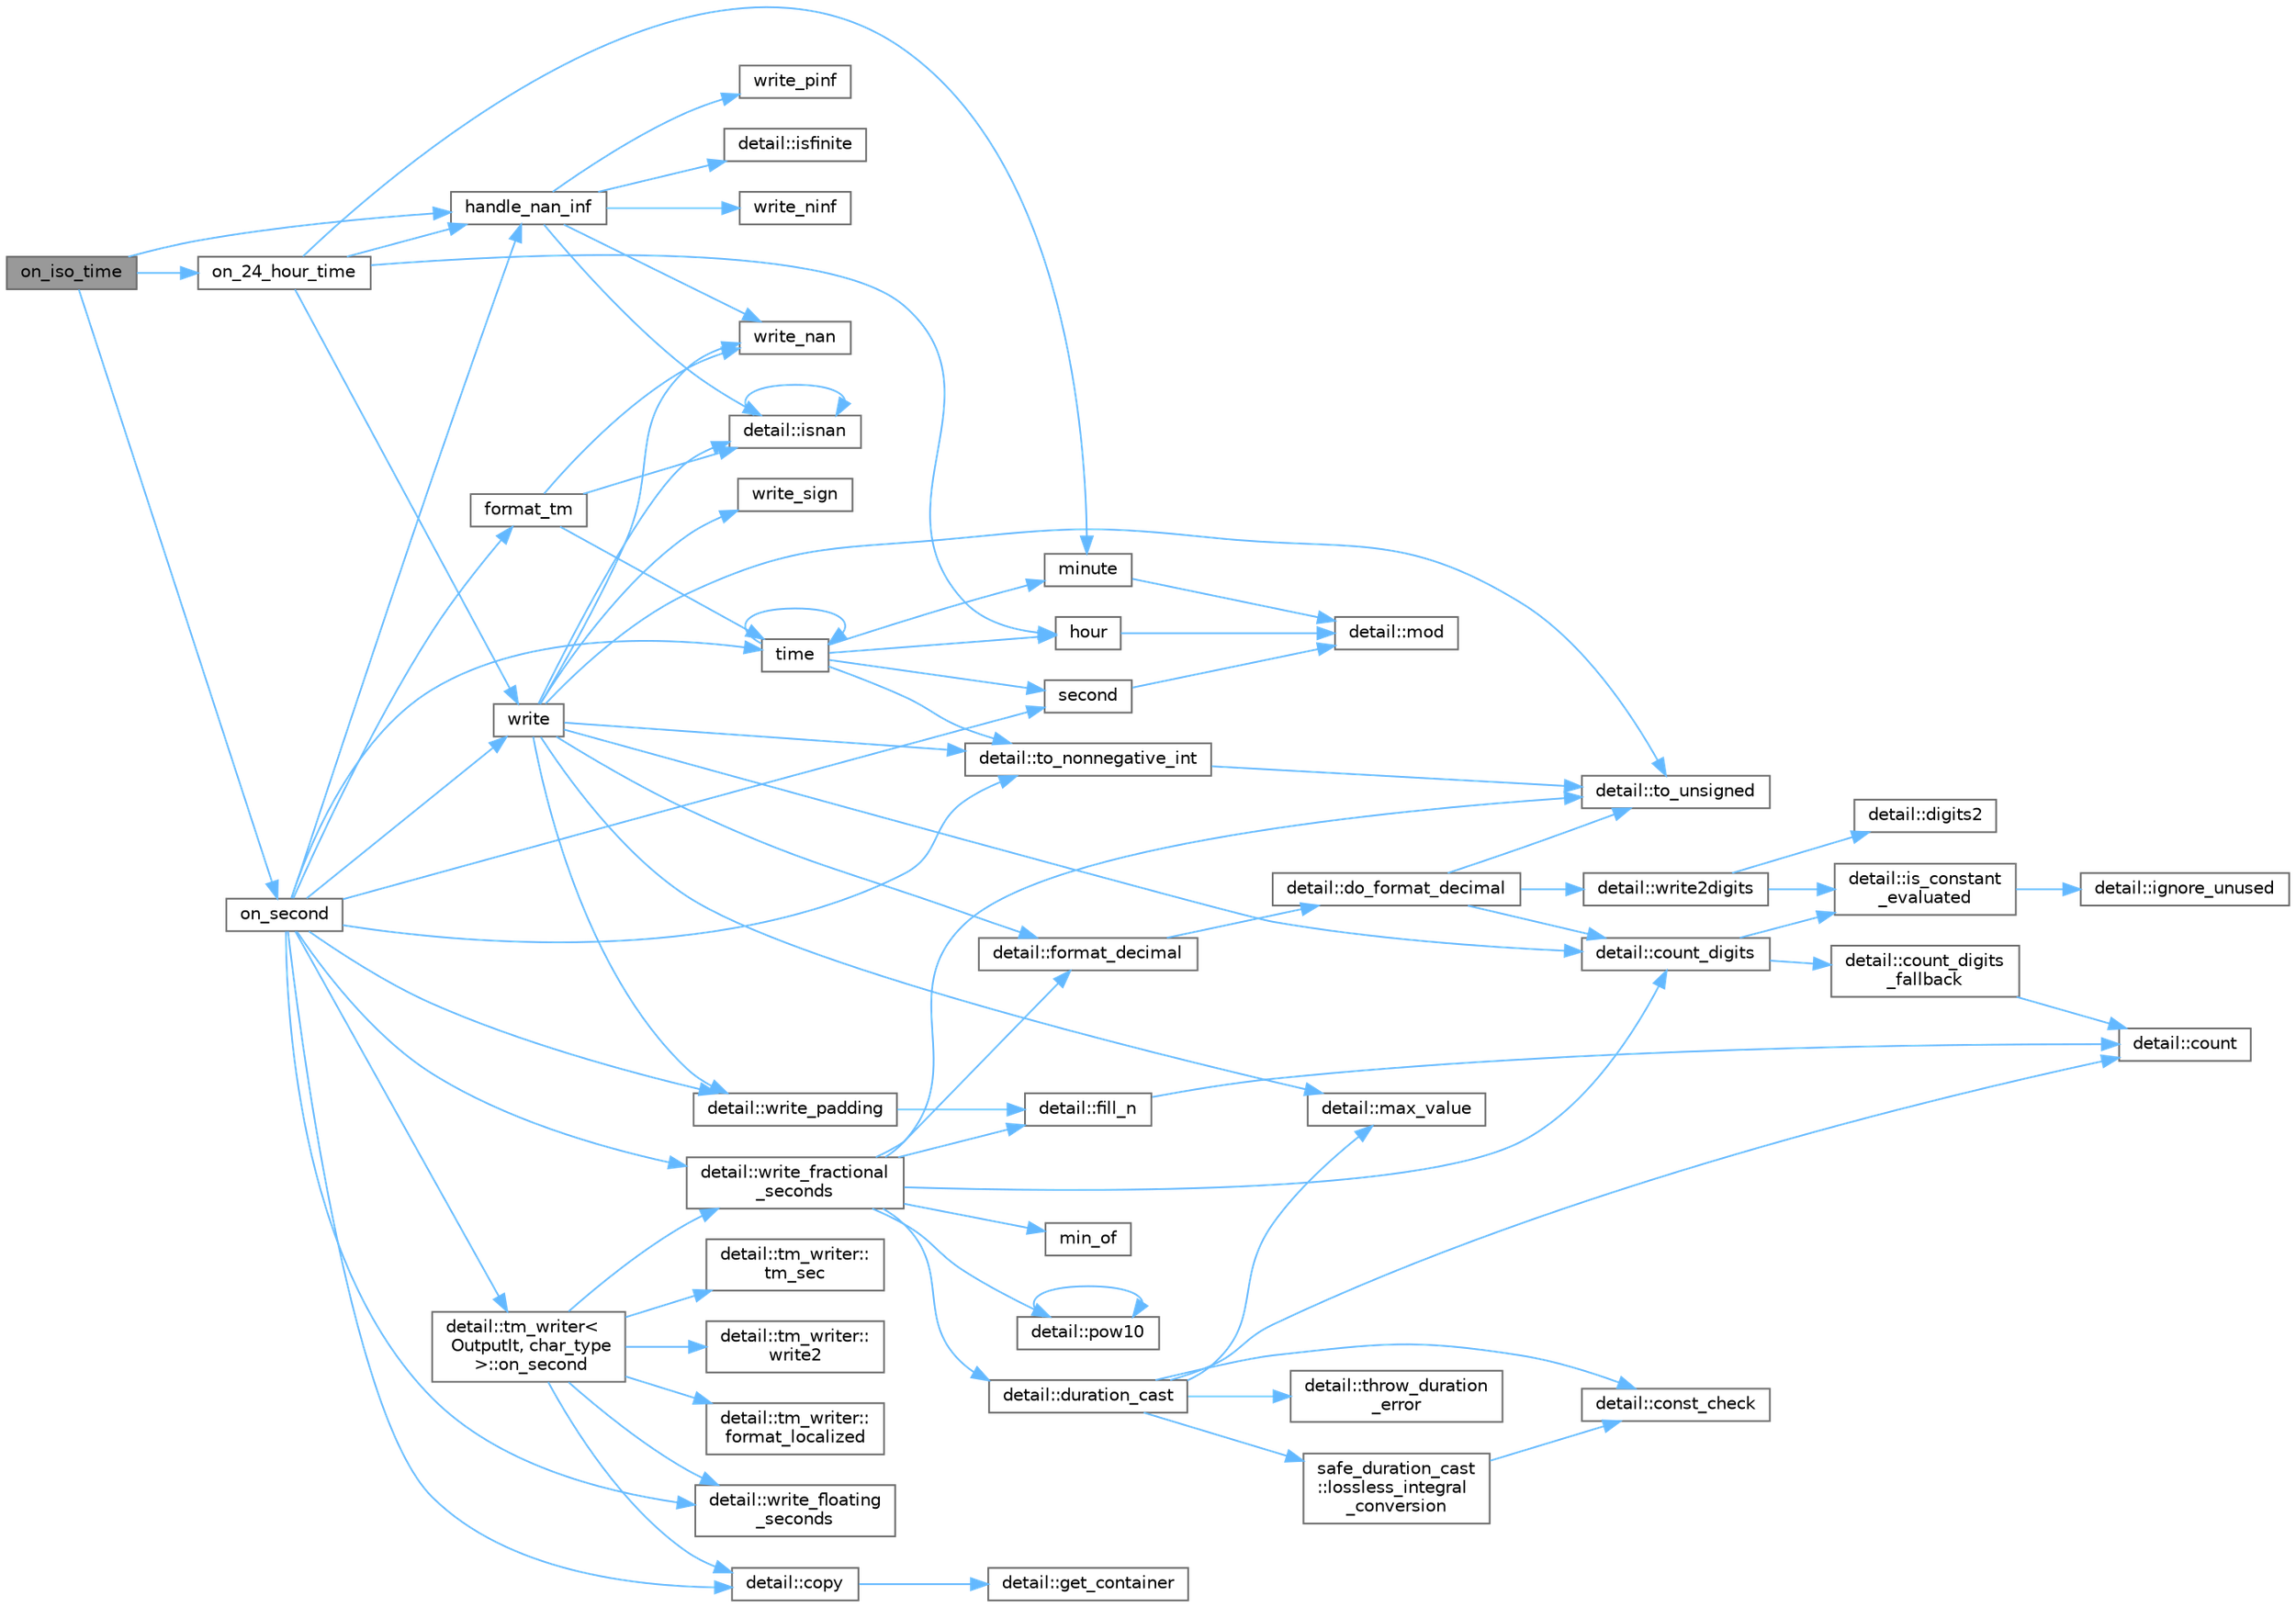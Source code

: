digraph "on_iso_time"
{
 // LATEX_PDF_SIZE
  bgcolor="transparent";
  edge [fontname=Helvetica,fontsize=10,labelfontname=Helvetica,labelfontsize=10];
  node [fontname=Helvetica,fontsize=10,shape=box,height=0.2,width=0.4];
  rankdir="LR";
  Node1 [id="Node000001",label="on_iso_time",height=0.2,width=0.4,color="gray40", fillcolor="grey60", style="filled", fontcolor="black",tooltip=" "];
  Node1 -> Node2 [id="edge1_Node000001_Node000002",color="steelblue1",style="solid",tooltip=" "];
  Node2 [id="Node000002",label="handle_nan_inf",height=0.2,width=0.4,color="grey40", fillcolor="white", style="filled",URL="$structdetail_1_1chrono__formatter.html#af287777bba686d348b62367e81da58a5",tooltip=" "];
  Node2 -> Node3 [id="edge2_Node000002_Node000003",color="steelblue1",style="solid",tooltip=" "];
  Node3 [id="Node000003",label="detail::isfinite",height=0.2,width=0.4,color="grey40", fillcolor="white", style="filled",URL="$namespacedetail.html#a77e1957a13aae0e76a248f6346d9403a",tooltip=" "];
  Node2 -> Node4 [id="edge3_Node000002_Node000004",color="steelblue1",style="solid",tooltip=" "];
  Node4 [id="Node000004",label="detail::isnan",height=0.2,width=0.4,color="grey40", fillcolor="white", style="filled",URL="$namespacedetail.html#a4e5259fe0c1575267c89f2af5b8ddbbf",tooltip=" "];
  Node4 -> Node4 [id="edge4_Node000004_Node000004",color="steelblue1",style="solid",tooltip=" "];
  Node2 -> Node5 [id="edge5_Node000002_Node000005",color="steelblue1",style="solid",tooltip=" "];
  Node5 [id="Node000005",label="write_nan",height=0.2,width=0.4,color="grey40", fillcolor="white", style="filled",URL="$structdetail_1_1chrono__formatter.html#a8fb42673f171d5c8b514cfb3b083cf09",tooltip=" "];
  Node2 -> Node6 [id="edge6_Node000002_Node000006",color="steelblue1",style="solid",tooltip=" "];
  Node6 [id="Node000006",label="write_ninf",height=0.2,width=0.4,color="grey40", fillcolor="white", style="filled",URL="$structdetail_1_1chrono__formatter.html#ae3a1d8133f536982da834a4cf1c31123",tooltip=" "];
  Node2 -> Node7 [id="edge7_Node000002_Node000007",color="steelblue1",style="solid",tooltip=" "];
  Node7 [id="Node000007",label="write_pinf",height=0.2,width=0.4,color="grey40", fillcolor="white", style="filled",URL="$structdetail_1_1chrono__formatter.html#aa04666d433966ef7364358388ba012af",tooltip=" "];
  Node1 -> Node8 [id="edge8_Node000001_Node000008",color="steelblue1",style="solid",tooltip=" "];
  Node8 [id="Node000008",label="on_24_hour_time",height=0.2,width=0.4,color="grey40", fillcolor="white", style="filled",URL="$structdetail_1_1chrono__formatter.html#a1a36b23ef9bc29633a52e995ea2dd23a",tooltip=" "];
  Node8 -> Node2 [id="edge9_Node000008_Node000002",color="steelblue1",style="solid",tooltip=" "];
  Node8 -> Node9 [id="edge10_Node000008_Node000009",color="steelblue1",style="solid",tooltip=" "];
  Node9 [id="Node000009",label="hour",height=0.2,width=0.4,color="grey40", fillcolor="white", style="filled",URL="$structdetail_1_1chrono__formatter.html#a249d5a9d4f105f5cfcb0093dad5ce84f",tooltip=" "];
  Node9 -> Node10 [id="edge11_Node000009_Node000010",color="steelblue1",style="solid",tooltip=" "];
  Node10 [id="Node000010",label="detail::mod",height=0.2,width=0.4,color="grey40", fillcolor="white", style="filled",URL="$namespacedetail.html#a39947f4863b5b9f774c2f64ebf1f314b",tooltip=" "];
  Node8 -> Node11 [id="edge12_Node000008_Node000011",color="steelblue1",style="solid",tooltip=" "];
  Node11 [id="Node000011",label="minute",height=0.2,width=0.4,color="grey40", fillcolor="white", style="filled",URL="$structdetail_1_1chrono__formatter.html#a2494590d97b7031230efd52f78f82ba3",tooltip=" "];
  Node11 -> Node10 [id="edge13_Node000011_Node000010",color="steelblue1",style="solid",tooltip=" "];
  Node8 -> Node12 [id="edge14_Node000008_Node000012",color="steelblue1",style="solid",tooltip=" "];
  Node12 [id="Node000012",label="write",height=0.2,width=0.4,color="grey40", fillcolor="white", style="filled",URL="$structdetail_1_1chrono__formatter.html#add7570da74a4570c6bbdd344394d3b73",tooltip=" "];
  Node12 -> Node13 [id="edge15_Node000012_Node000013",color="steelblue1",style="solid",tooltip=" "];
  Node13 [id="Node000013",label="detail::count_digits",height=0.2,width=0.4,color="grey40", fillcolor="white", style="filled",URL="$namespacedetail.html#a38d4dda9709bd099ccaa8307de424263",tooltip=" "];
  Node13 -> Node14 [id="edge16_Node000013_Node000014",color="steelblue1",style="solid",tooltip=" "];
  Node14 [id="Node000014",label="detail::count_digits\l_fallback",height=0.2,width=0.4,color="grey40", fillcolor="white", style="filled",URL="$namespacedetail.html#a3f502baff13ba9676c2a6632349d2e3d",tooltip=" "];
  Node14 -> Node15 [id="edge17_Node000014_Node000015",color="steelblue1",style="solid",tooltip=" "];
  Node15 [id="Node000015",label="detail::count",height=0.2,width=0.4,color="grey40", fillcolor="white", style="filled",URL="$namespacedetail.html#a25e934f3e2c5280160c34cb21a8db91c",tooltip=" "];
  Node13 -> Node16 [id="edge18_Node000013_Node000016",color="steelblue1",style="solid",tooltip=" "];
  Node16 [id="Node000016",label="detail::is_constant\l_evaluated",height=0.2,width=0.4,color="grey40", fillcolor="white", style="filled",URL="$namespacedetail.html#aa88c553e0935b1aa6f21ac8045cf2335",tooltip=" "];
  Node16 -> Node17 [id="edge19_Node000016_Node000017",color="steelblue1",style="solid",tooltip=" "];
  Node17 [id="Node000017",label="detail::ignore_unused",height=0.2,width=0.4,color="grey40", fillcolor="white", style="filled",URL="$namespacedetail.html#a039aa82d5bc3557c97ae98da6aec04ce",tooltip=" "];
  Node12 -> Node18 [id="edge20_Node000012_Node000018",color="steelblue1",style="solid",tooltip=" "];
  Node18 [id="Node000018",label="detail::format_decimal",height=0.2,width=0.4,color="grey40", fillcolor="white", style="filled",URL="$namespacedetail.html#a0141c49ca50a97445980498f75432aee",tooltip=" "];
  Node18 -> Node19 [id="edge21_Node000018_Node000019",color="steelblue1",style="solid",tooltip=" "];
  Node19 [id="Node000019",label="detail::do_format_decimal",height=0.2,width=0.4,color="grey40", fillcolor="white", style="filled",URL="$namespacedetail.html#a6a78284fcaf4f89d8febe648ac5a688d",tooltip=" "];
  Node19 -> Node13 [id="edge22_Node000019_Node000013",color="steelblue1",style="solid",tooltip=" "];
  Node19 -> Node20 [id="edge23_Node000019_Node000020",color="steelblue1",style="solid",tooltip=" "];
  Node20 [id="Node000020",label="detail::to_unsigned",height=0.2,width=0.4,color="grey40", fillcolor="white", style="filled",URL="$namespacedetail.html#a99ea2582e6e3388c7c7b0d58027cbe0b",tooltip=" "];
  Node19 -> Node21 [id="edge24_Node000019_Node000021",color="steelblue1",style="solid",tooltip=" "];
  Node21 [id="Node000021",label="detail::write2digits",height=0.2,width=0.4,color="grey40", fillcolor="white", style="filled",URL="$namespacedetail.html#ab5f59fc44586297ecd385bcf8416eb9c",tooltip=" "];
  Node21 -> Node22 [id="edge25_Node000021_Node000022",color="steelblue1",style="solid",tooltip=" "];
  Node22 [id="Node000022",label="detail::digits2",height=0.2,width=0.4,color="grey40", fillcolor="white", style="filled",URL="$namespacedetail.html#a43f4dfb530d295d8618f7c334df4dc0f",tooltip=" "];
  Node21 -> Node16 [id="edge26_Node000021_Node000016",color="steelblue1",style="solid",tooltip=" "];
  Node12 -> Node4 [id="edge27_Node000012_Node000004",color="steelblue1",style="solid",tooltip=" "];
  Node12 -> Node23 [id="edge28_Node000012_Node000023",color="steelblue1",style="solid",tooltip=" "];
  Node23 [id="Node000023",label="detail::max_value",height=0.2,width=0.4,color="grey40", fillcolor="white", style="filled",URL="$namespacedetail.html#af945a554ca47dfab2f9ff9f2121ad18f",tooltip=" "];
  Node12 -> Node24 [id="edge29_Node000012_Node000024",color="steelblue1",style="solid",tooltip=" "];
  Node24 [id="Node000024",label="detail::to_nonnegative_int",height=0.2,width=0.4,color="grey40", fillcolor="white", style="filled",URL="$namespacedetail.html#ac7d4fb8f9443693eebb6611614df98df",tooltip=" "];
  Node24 -> Node20 [id="edge30_Node000024_Node000020",color="steelblue1",style="solid",tooltip=" "];
  Node12 -> Node20 [id="edge31_Node000012_Node000020",color="steelblue1",style="solid",tooltip=" "];
  Node12 -> Node5 [id="edge32_Node000012_Node000005",color="steelblue1",style="solid",tooltip=" "];
  Node12 -> Node25 [id="edge33_Node000012_Node000025",color="steelblue1",style="solid",tooltip=" "];
  Node25 [id="Node000025",label="detail::write_padding",height=0.2,width=0.4,color="grey40", fillcolor="white", style="filled",URL="$namespacedetail.html#a5667c9c6be9baa40dd9a6fec3f9ce804",tooltip=" "];
  Node25 -> Node26 [id="edge34_Node000025_Node000026",color="steelblue1",style="solid",tooltip=" "];
  Node26 [id="Node000026",label="detail::fill_n",height=0.2,width=0.4,color="grey40", fillcolor="white", style="filled",URL="$namespacedetail.html#af3d706bc2c37ac0292283704aadc4149",tooltip=" "];
  Node26 -> Node15 [id="edge35_Node000026_Node000015",color="steelblue1",style="solid",tooltip=" "];
  Node12 -> Node27 [id="edge36_Node000012_Node000027",color="steelblue1",style="solid",tooltip=" "];
  Node27 [id="Node000027",label="write_sign",height=0.2,width=0.4,color="grey40", fillcolor="white", style="filled",URL="$structdetail_1_1chrono__formatter.html#a4772d194646562d1ce3219d527c27df4",tooltip=" "];
  Node1 -> Node28 [id="edge37_Node000001_Node000028",color="steelblue1",style="solid",tooltip=" "];
  Node28 [id="Node000028",label="on_second",height=0.2,width=0.4,color="grey40", fillcolor="white", style="filled",URL="$structdetail_1_1chrono__formatter.html#afcb9a0eff4398874cbff0b5466c5f56c",tooltip=" "];
  Node28 -> Node29 [id="edge38_Node000028_Node000029",color="steelblue1",style="solid",tooltip=" "];
  Node29 [id="Node000029",label="detail::copy",height=0.2,width=0.4,color="grey40", fillcolor="white", style="filled",URL="$namespacedetail.html#a424ac455d7b099551299db1be2e6e355",tooltip=" "];
  Node29 -> Node30 [id="edge39_Node000029_Node000030",color="steelblue1",style="solid",tooltip=" "];
  Node30 [id="Node000030",label="detail::get_container",height=0.2,width=0.4,color="grey40", fillcolor="white", style="filled",URL="$namespacedetail.html#a2fad900275a3d2338d5393a4a5c38d92",tooltip=" "];
  Node28 -> Node31 [id="edge40_Node000028_Node000031",color="steelblue1",style="solid",tooltip=" "];
  Node31 [id="Node000031",label="format_tm",height=0.2,width=0.4,color="grey40", fillcolor="white", style="filled",URL="$structdetail_1_1chrono__formatter.html#a35c0d0afebd6468c4d3bf5c8c2b43e94",tooltip=" "];
  Node31 -> Node4 [id="edge41_Node000031_Node000004",color="steelblue1",style="solid",tooltip=" "];
  Node31 -> Node32 [id="edge42_Node000031_Node000032",color="steelblue1",style="solid",tooltip=" "];
  Node32 [id="Node000032",label="time",height=0.2,width=0.4,color="grey40", fillcolor="white", style="filled",URL="$structdetail_1_1chrono__formatter.html#af9d910a6993b901e9657c32e22646c58",tooltip=" "];
  Node32 -> Node9 [id="edge43_Node000032_Node000009",color="steelblue1",style="solid",tooltip=" "];
  Node32 -> Node11 [id="edge44_Node000032_Node000011",color="steelblue1",style="solid",tooltip=" "];
  Node32 -> Node33 [id="edge45_Node000032_Node000033",color="steelblue1",style="solid",tooltip=" "];
  Node33 [id="Node000033",label="second",height=0.2,width=0.4,color="grey40", fillcolor="white", style="filled",URL="$structdetail_1_1chrono__formatter.html#ac078616f8f4b66271491471e84a2028c",tooltip=" "];
  Node33 -> Node10 [id="edge46_Node000033_Node000010",color="steelblue1",style="solid",tooltip=" "];
  Node32 -> Node32 [id="edge47_Node000032_Node000032",color="steelblue1",style="solid",tooltip=" "];
  Node32 -> Node24 [id="edge48_Node000032_Node000024",color="steelblue1",style="solid",tooltip=" "];
  Node31 -> Node5 [id="edge49_Node000031_Node000005",color="steelblue1",style="solid",tooltip=" "];
  Node28 -> Node2 [id="edge50_Node000028_Node000002",color="steelblue1",style="solid",tooltip=" "];
  Node28 -> Node34 [id="edge51_Node000028_Node000034",color="steelblue1",style="solid",tooltip=" "];
  Node34 [id="Node000034",label="detail::tm_writer\<\l OutputIt, char_type\l \>::on_second",height=0.2,width=0.4,color="grey40", fillcolor="white", style="filled",URL="$classdetail_1_1tm__writer.html#afcb9a0eff4398874cbff0b5466c5f56c",tooltip=" "];
  Node34 -> Node29 [id="edge52_Node000034_Node000029",color="steelblue1",style="solid",tooltip=" "];
  Node34 -> Node35 [id="edge53_Node000034_Node000035",color="steelblue1",style="solid",tooltip=" "];
  Node35 [id="Node000035",label="detail::tm_writer::\lformat_localized",height=0.2,width=0.4,color="grey40", fillcolor="white", style="filled",URL="$classdetail_1_1tm__writer.html#aca51cad781172a3dc960dd509f0c4828",tooltip=" "];
  Node34 -> Node36 [id="edge54_Node000034_Node000036",color="steelblue1",style="solid",tooltip=" "];
  Node36 [id="Node000036",label="detail::tm_writer::\ltm_sec",height=0.2,width=0.4,color="grey40", fillcolor="white", style="filled",URL="$classdetail_1_1tm__writer.html#a20daa134a690045326c9382b809bd363",tooltip=" "];
  Node34 -> Node37 [id="edge55_Node000034_Node000037",color="steelblue1",style="solid",tooltip=" "];
  Node37 [id="Node000037",label="detail::tm_writer::\lwrite2",height=0.2,width=0.4,color="grey40", fillcolor="white", style="filled",URL="$classdetail_1_1tm__writer.html#a9c21431b9665821910a1d2f8a6b74551",tooltip=" "];
  Node34 -> Node38 [id="edge56_Node000034_Node000038",color="steelblue1",style="solid",tooltip=" "];
  Node38 [id="Node000038",label="detail::write_floating\l_seconds",height=0.2,width=0.4,color="grey40", fillcolor="white", style="filled",URL="$namespacedetail.html#a4fad4da968c3667669973c060f40446b",tooltip=" "];
  Node34 -> Node39 [id="edge57_Node000034_Node000039",color="steelblue1",style="solid",tooltip=" "];
  Node39 [id="Node000039",label="detail::write_fractional\l_seconds",height=0.2,width=0.4,color="grey40", fillcolor="white", style="filled",URL="$namespacedetail.html#a3bc10bfc5890885892eed90dd1ebbacb",tooltip=" "];
  Node39 -> Node13 [id="edge58_Node000039_Node000013",color="steelblue1",style="solid",tooltip=" "];
  Node39 -> Node40 [id="edge59_Node000039_Node000040",color="steelblue1",style="solid",tooltip=" "];
  Node40 [id="Node000040",label="detail::duration_cast",height=0.2,width=0.4,color="grey40", fillcolor="white", style="filled",URL="$namespacedetail.html#aa4e8a7bfd4c67725575c44238eb10970",tooltip=" "];
  Node40 -> Node41 [id="edge60_Node000040_Node000041",color="steelblue1",style="solid",tooltip=" "];
  Node41 [id="Node000041",label="detail::const_check",height=0.2,width=0.4,color="grey40", fillcolor="white", style="filled",URL="$namespacedetail.html#a3279dca70405e483511edbe9c391a376",tooltip=" "];
  Node40 -> Node15 [id="edge61_Node000040_Node000015",color="steelblue1",style="solid",tooltip=" "];
  Node40 -> Node42 [id="edge62_Node000040_Node000042",color="steelblue1",style="solid",tooltip=" "];
  Node42 [id="Node000042",label="safe_duration_cast\l::lossless_integral\l_conversion",height=0.2,width=0.4,color="grey40", fillcolor="white", style="filled",URL="$namespacesafe__duration__cast.html#aeb329dc4be0bab60f163b3c8625baac0",tooltip="Converts From to To, without loss."];
  Node42 -> Node41 [id="edge63_Node000042_Node000041",color="steelblue1",style="solid",tooltip=" "];
  Node40 -> Node23 [id="edge64_Node000040_Node000023",color="steelblue1",style="solid",tooltip=" "];
  Node40 -> Node43 [id="edge65_Node000040_Node000043",color="steelblue1",style="solid",tooltip=" "];
  Node43 [id="Node000043",label="detail::throw_duration\l_error",height=0.2,width=0.4,color="grey40", fillcolor="white", style="filled",URL="$namespacedetail.html#a215439fa28b18f96d283efba24822f20",tooltip=" "];
  Node39 -> Node26 [id="edge66_Node000039_Node000026",color="steelblue1",style="solid",tooltip=" "];
  Node39 -> Node18 [id="edge67_Node000039_Node000018",color="steelblue1",style="solid",tooltip=" "];
  Node39 -> Node44 [id="edge68_Node000039_Node000044",color="steelblue1",style="solid",tooltip=" "];
  Node44 [id="Node000044",label="min_of",height=0.2,width=0.4,color="grey40", fillcolor="white", style="filled",URL="$base_8h.html#a2e5592bf3509e2fc090fa0f329ee551f",tooltip=" "];
  Node39 -> Node45 [id="edge69_Node000039_Node000045",color="steelblue1",style="solid",tooltip=" "];
  Node45 [id="Node000045",label="detail::pow10",height=0.2,width=0.4,color="grey40", fillcolor="white", style="filled",URL="$namespacedetail.html#aea59e579c968b1e84b7c8574e83381d9",tooltip=" "];
  Node45 -> Node45 [id="edge70_Node000045_Node000045",color="steelblue1",style="solid",tooltip=" "];
  Node39 -> Node20 [id="edge71_Node000039_Node000020",color="steelblue1",style="solid",tooltip=" "];
  Node28 -> Node33 [id="edge72_Node000028_Node000033",color="steelblue1",style="solid",tooltip=" "];
  Node28 -> Node32 [id="edge73_Node000028_Node000032",color="steelblue1",style="solid",tooltip=" "];
  Node28 -> Node24 [id="edge74_Node000028_Node000024",color="steelblue1",style="solid",tooltip=" "];
  Node28 -> Node12 [id="edge75_Node000028_Node000012",color="steelblue1",style="solid",tooltip=" "];
  Node28 -> Node38 [id="edge76_Node000028_Node000038",color="steelblue1",style="solid",tooltip=" "];
  Node28 -> Node39 [id="edge77_Node000028_Node000039",color="steelblue1",style="solid",tooltip=" "];
  Node28 -> Node25 [id="edge78_Node000028_Node000025",color="steelblue1",style="solid",tooltip=" "];
}
